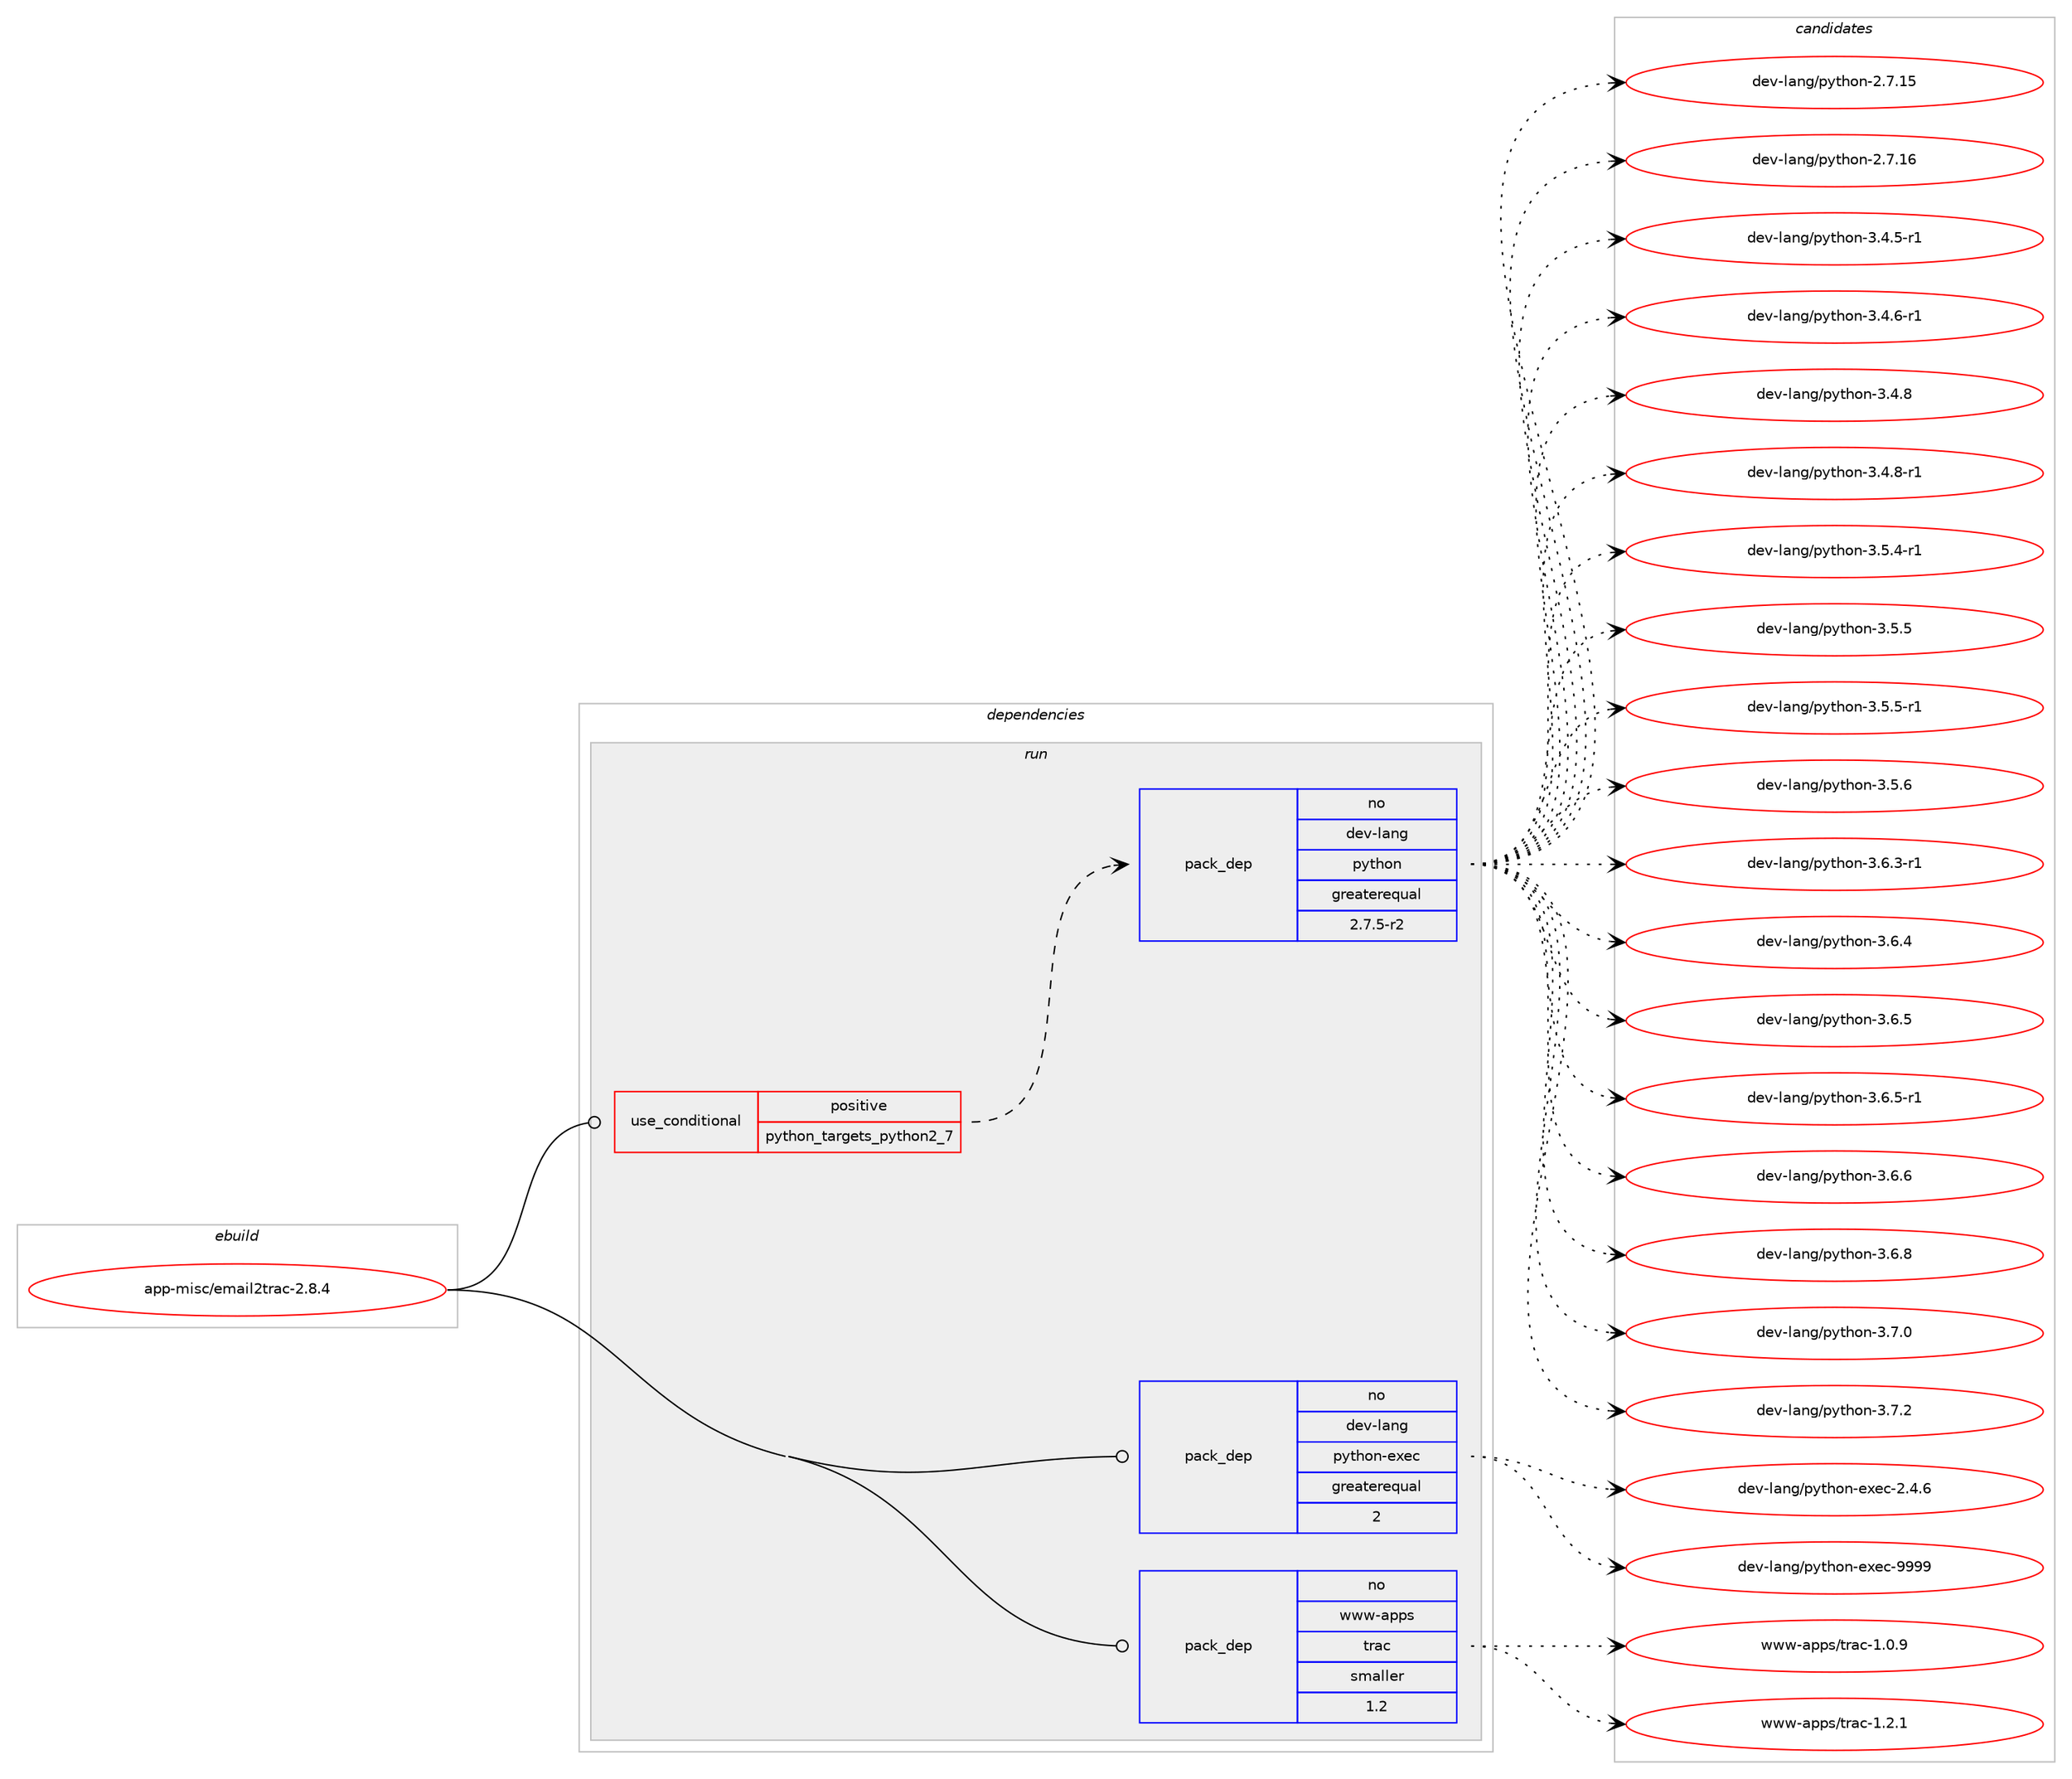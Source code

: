 digraph prolog {

# *************
# Graph options
# *************

newrank=true;
concentrate=true;
compound=true;
graph [rankdir=LR,fontname=Helvetica,fontsize=10,ranksep=1.5];#, ranksep=2.5, nodesep=0.2];
edge  [arrowhead=vee];
node  [fontname=Helvetica,fontsize=10];

# **********
# The ebuild
# **********

subgraph cluster_leftcol {
color=gray;
rank=same;
label=<<i>ebuild</i>>;
id [label="app-misc/email2trac-2.8.4", color=red, width=4, href="../app-misc/email2trac-2.8.4.svg"];
}

# ****************
# The dependencies
# ****************

subgraph cluster_midcol {
color=gray;
label=<<i>dependencies</i>>;
subgraph cluster_compile {
fillcolor="#eeeeee";
style=filled;
label=<<i>compile</i>>;
}
subgraph cluster_compileandrun {
fillcolor="#eeeeee";
style=filled;
label=<<i>compile and run</i>>;
}
subgraph cluster_run {
fillcolor="#eeeeee";
style=filled;
label=<<i>run</i>>;
subgraph cond353202 {
dependency1298481 [label=<<TABLE BORDER="0" CELLBORDER="1" CELLSPACING="0" CELLPADDING="4"><TR><TD ROWSPAN="3" CELLPADDING="10">use_conditional</TD></TR><TR><TD>positive</TD></TR><TR><TD>python_targets_python2_7</TD></TR></TABLE>>, shape=none, color=red];
subgraph pack925073 {
dependency1298482 [label=<<TABLE BORDER="0" CELLBORDER="1" CELLSPACING="0" CELLPADDING="4" WIDTH="220"><TR><TD ROWSPAN="6" CELLPADDING="30">pack_dep</TD></TR><TR><TD WIDTH="110">no</TD></TR><TR><TD>dev-lang</TD></TR><TR><TD>python</TD></TR><TR><TD>greaterequal</TD></TR><TR><TD>2.7.5-r2</TD></TR></TABLE>>, shape=none, color=blue];
}
dependency1298481:e -> dependency1298482:w [weight=20,style="dashed",arrowhead="vee"];
}
id:e -> dependency1298481:w [weight=20,style="solid",arrowhead="odot"];
subgraph pack925074 {
dependency1298483 [label=<<TABLE BORDER="0" CELLBORDER="1" CELLSPACING="0" CELLPADDING="4" WIDTH="220"><TR><TD ROWSPAN="6" CELLPADDING="30">pack_dep</TD></TR><TR><TD WIDTH="110">no</TD></TR><TR><TD>dev-lang</TD></TR><TR><TD>python-exec</TD></TR><TR><TD>greaterequal</TD></TR><TR><TD>2</TD></TR></TABLE>>, shape=none, color=blue];
}
id:e -> dependency1298483:w [weight=20,style="solid",arrowhead="odot"];
subgraph pack925075 {
dependency1298484 [label=<<TABLE BORDER="0" CELLBORDER="1" CELLSPACING="0" CELLPADDING="4" WIDTH="220"><TR><TD ROWSPAN="6" CELLPADDING="30">pack_dep</TD></TR><TR><TD WIDTH="110">no</TD></TR><TR><TD>www-apps</TD></TR><TR><TD>trac</TD></TR><TR><TD>smaller</TD></TR><TR><TD>1.2</TD></TR></TABLE>>, shape=none, color=blue];
}
id:e -> dependency1298484:w [weight=20,style="solid",arrowhead="odot"];
}
}

# **************
# The candidates
# **************

subgraph cluster_choices {
rank=same;
color=gray;
label=<<i>candidates</i>>;

subgraph choice925073 {
color=black;
nodesep=1;
choice10010111845108971101034711212111610411111045504655464953 [label="dev-lang/python-2.7.15", color=red, width=4,href="../dev-lang/python-2.7.15.svg"];
choice10010111845108971101034711212111610411111045504655464954 [label="dev-lang/python-2.7.16", color=red, width=4,href="../dev-lang/python-2.7.16.svg"];
choice1001011184510897110103471121211161041111104551465246534511449 [label="dev-lang/python-3.4.5-r1", color=red, width=4,href="../dev-lang/python-3.4.5-r1.svg"];
choice1001011184510897110103471121211161041111104551465246544511449 [label="dev-lang/python-3.4.6-r1", color=red, width=4,href="../dev-lang/python-3.4.6-r1.svg"];
choice100101118451089711010347112121116104111110455146524656 [label="dev-lang/python-3.4.8", color=red, width=4,href="../dev-lang/python-3.4.8.svg"];
choice1001011184510897110103471121211161041111104551465246564511449 [label="dev-lang/python-3.4.8-r1", color=red, width=4,href="../dev-lang/python-3.4.8-r1.svg"];
choice1001011184510897110103471121211161041111104551465346524511449 [label="dev-lang/python-3.5.4-r1", color=red, width=4,href="../dev-lang/python-3.5.4-r1.svg"];
choice100101118451089711010347112121116104111110455146534653 [label="dev-lang/python-3.5.5", color=red, width=4,href="../dev-lang/python-3.5.5.svg"];
choice1001011184510897110103471121211161041111104551465346534511449 [label="dev-lang/python-3.5.5-r1", color=red, width=4,href="../dev-lang/python-3.5.5-r1.svg"];
choice100101118451089711010347112121116104111110455146534654 [label="dev-lang/python-3.5.6", color=red, width=4,href="../dev-lang/python-3.5.6.svg"];
choice1001011184510897110103471121211161041111104551465446514511449 [label="dev-lang/python-3.6.3-r1", color=red, width=4,href="../dev-lang/python-3.6.3-r1.svg"];
choice100101118451089711010347112121116104111110455146544652 [label="dev-lang/python-3.6.4", color=red, width=4,href="../dev-lang/python-3.6.4.svg"];
choice100101118451089711010347112121116104111110455146544653 [label="dev-lang/python-3.6.5", color=red, width=4,href="../dev-lang/python-3.6.5.svg"];
choice1001011184510897110103471121211161041111104551465446534511449 [label="dev-lang/python-3.6.5-r1", color=red, width=4,href="../dev-lang/python-3.6.5-r1.svg"];
choice100101118451089711010347112121116104111110455146544654 [label="dev-lang/python-3.6.6", color=red, width=4,href="../dev-lang/python-3.6.6.svg"];
choice100101118451089711010347112121116104111110455146544656 [label="dev-lang/python-3.6.8", color=red, width=4,href="../dev-lang/python-3.6.8.svg"];
choice100101118451089711010347112121116104111110455146554648 [label="dev-lang/python-3.7.0", color=red, width=4,href="../dev-lang/python-3.7.0.svg"];
choice100101118451089711010347112121116104111110455146554650 [label="dev-lang/python-3.7.2", color=red, width=4,href="../dev-lang/python-3.7.2.svg"];
dependency1298482:e -> choice10010111845108971101034711212111610411111045504655464953:w [style=dotted,weight="100"];
dependency1298482:e -> choice10010111845108971101034711212111610411111045504655464954:w [style=dotted,weight="100"];
dependency1298482:e -> choice1001011184510897110103471121211161041111104551465246534511449:w [style=dotted,weight="100"];
dependency1298482:e -> choice1001011184510897110103471121211161041111104551465246544511449:w [style=dotted,weight="100"];
dependency1298482:e -> choice100101118451089711010347112121116104111110455146524656:w [style=dotted,weight="100"];
dependency1298482:e -> choice1001011184510897110103471121211161041111104551465246564511449:w [style=dotted,weight="100"];
dependency1298482:e -> choice1001011184510897110103471121211161041111104551465346524511449:w [style=dotted,weight="100"];
dependency1298482:e -> choice100101118451089711010347112121116104111110455146534653:w [style=dotted,weight="100"];
dependency1298482:e -> choice1001011184510897110103471121211161041111104551465346534511449:w [style=dotted,weight="100"];
dependency1298482:e -> choice100101118451089711010347112121116104111110455146534654:w [style=dotted,weight="100"];
dependency1298482:e -> choice1001011184510897110103471121211161041111104551465446514511449:w [style=dotted,weight="100"];
dependency1298482:e -> choice100101118451089711010347112121116104111110455146544652:w [style=dotted,weight="100"];
dependency1298482:e -> choice100101118451089711010347112121116104111110455146544653:w [style=dotted,weight="100"];
dependency1298482:e -> choice1001011184510897110103471121211161041111104551465446534511449:w [style=dotted,weight="100"];
dependency1298482:e -> choice100101118451089711010347112121116104111110455146544654:w [style=dotted,weight="100"];
dependency1298482:e -> choice100101118451089711010347112121116104111110455146544656:w [style=dotted,weight="100"];
dependency1298482:e -> choice100101118451089711010347112121116104111110455146554648:w [style=dotted,weight="100"];
dependency1298482:e -> choice100101118451089711010347112121116104111110455146554650:w [style=dotted,weight="100"];
}
subgraph choice925074 {
color=black;
nodesep=1;
choice1001011184510897110103471121211161041111104510112010199455046524654 [label="dev-lang/python-exec-2.4.6", color=red, width=4,href="../dev-lang/python-exec-2.4.6.svg"];
choice10010111845108971101034711212111610411111045101120101994557575757 [label="dev-lang/python-exec-9999", color=red, width=4,href="../dev-lang/python-exec-9999.svg"];
dependency1298483:e -> choice1001011184510897110103471121211161041111104510112010199455046524654:w [style=dotted,weight="100"];
dependency1298483:e -> choice10010111845108971101034711212111610411111045101120101994557575757:w [style=dotted,weight="100"];
}
subgraph choice925075 {
color=black;
nodesep=1;
choice1191191194597112112115471161149799454946484657 [label="www-apps/trac-1.0.9", color=red, width=4,href="../www-apps/trac-1.0.9.svg"];
choice1191191194597112112115471161149799454946504649 [label="www-apps/trac-1.2.1", color=red, width=4,href="../www-apps/trac-1.2.1.svg"];
dependency1298484:e -> choice1191191194597112112115471161149799454946484657:w [style=dotted,weight="100"];
dependency1298484:e -> choice1191191194597112112115471161149799454946504649:w [style=dotted,weight="100"];
}
}

}
